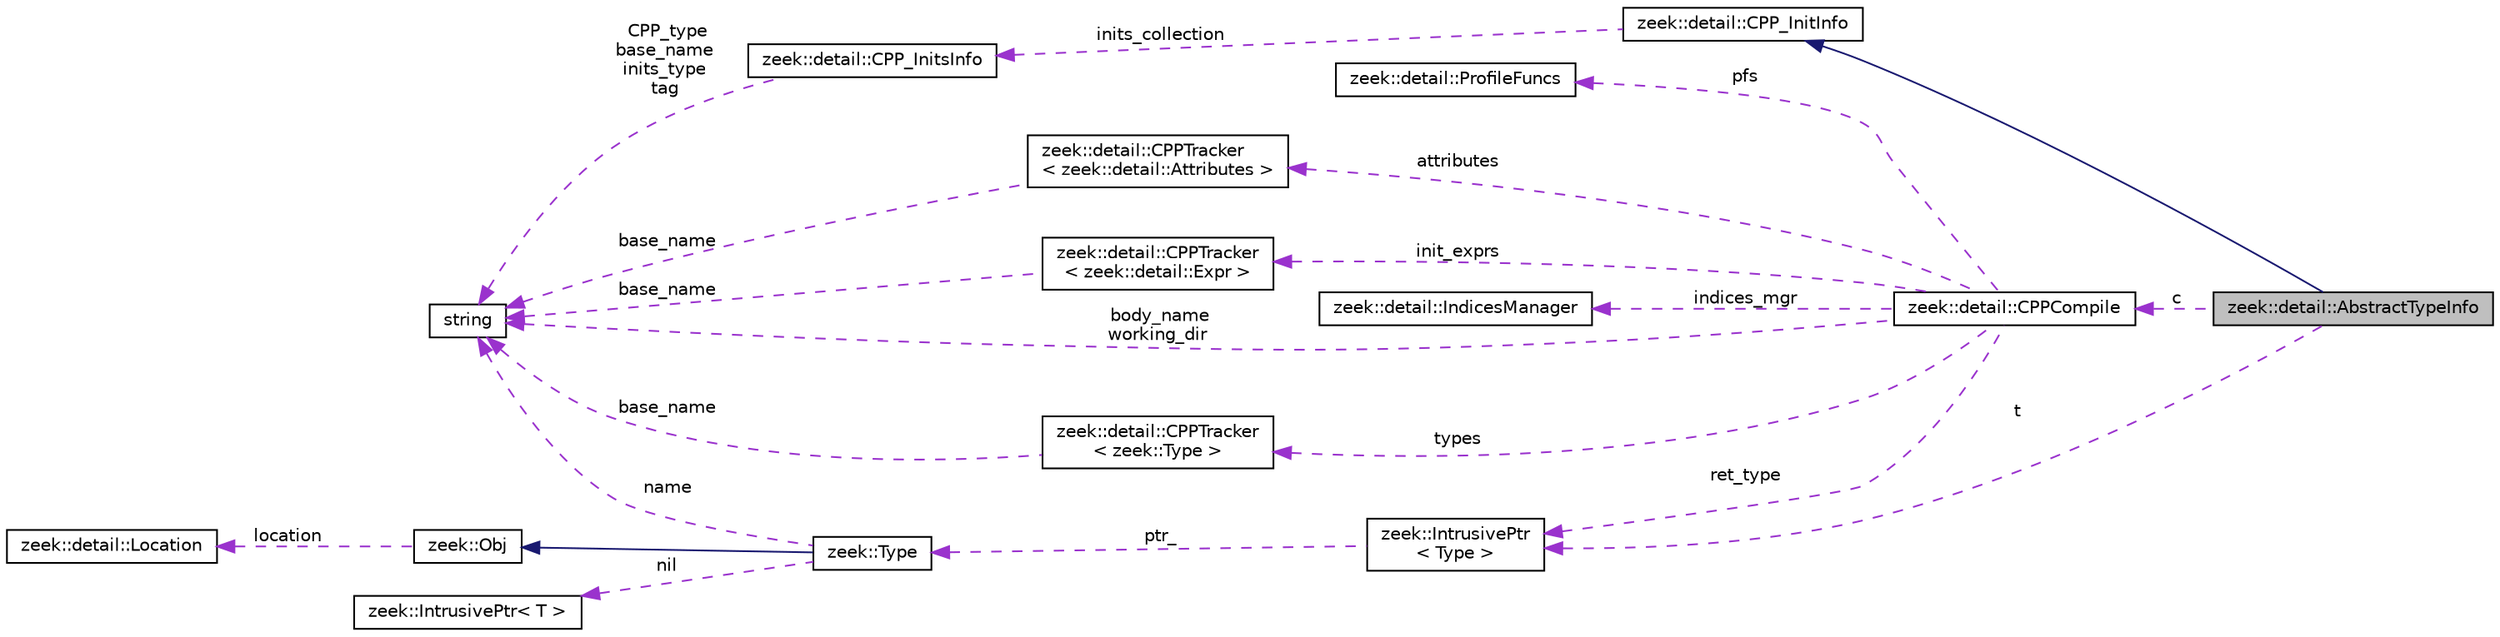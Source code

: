 digraph "zeek::detail::AbstractTypeInfo"
{
 // LATEX_PDF_SIZE
  edge [fontname="Helvetica",fontsize="10",labelfontname="Helvetica",labelfontsize="10"];
  node [fontname="Helvetica",fontsize="10",shape=record];
  rankdir="LR";
  Node1 [label="zeek::detail::AbstractTypeInfo",height=0.2,width=0.4,color="black", fillcolor="grey75", style="filled", fontcolor="black",tooltip=" "];
  Node2 -> Node1 [dir="back",color="midnightblue",fontsize="10",style="solid",fontname="Helvetica"];
  Node2 [label="zeek::detail::CPP_InitInfo",height=0.2,width=0.4,color="black", fillcolor="white", style="filled",URL="$de/dd6/classzeek_1_1detail_1_1CPP__InitInfo.html",tooltip=" "];
  Node3 -> Node2 [dir="back",color="darkorchid3",fontsize="10",style="dashed",label=" inits_collection" ,fontname="Helvetica"];
  Node3 [label="zeek::detail::CPP_InitsInfo",height=0.2,width=0.4,color="black", fillcolor="white", style="filled",URL="$d4/d31/classzeek_1_1detail_1_1CPP__InitsInfo.html",tooltip=" "];
  Node4 -> Node3 [dir="back",color="darkorchid3",fontsize="10",style="dashed",label=" CPP_type\nbase_name\ninits_type\ntag" ,fontname="Helvetica"];
  Node4 [label="string",height=0.2,width=0.4,color="black", fillcolor="white", style="filled",tooltip=" "];
  Node5 -> Node1 [dir="back",color="darkorchid3",fontsize="10",style="dashed",label=" c" ,fontname="Helvetica"];
  Node5 [label="zeek::detail::CPPCompile",height=0.2,width=0.4,color="black", fillcolor="white", style="filled",URL="$de/d9b/classzeek_1_1detail_1_1CPPCompile.html",tooltip=" "];
  Node6 -> Node5 [dir="back",color="darkorchid3",fontsize="10",style="dashed",label=" pfs" ,fontname="Helvetica"];
  Node6 [label="zeek::detail::ProfileFuncs",height=0.2,width=0.4,color="black", fillcolor="white", style="filled",URL="$d7/d54/classzeek_1_1detail_1_1ProfileFuncs.html",tooltip=" "];
  Node4 -> Node5 [dir="back",color="darkorchid3",fontsize="10",style="dashed",label=" body_name\nworking_dir" ,fontname="Helvetica"];
  Node7 -> Node5 [dir="back",color="darkorchid3",fontsize="10",style="dashed",label=" ret_type" ,fontname="Helvetica"];
  Node7 [label="zeek::IntrusivePtr\l\< Type \>",height=0.2,width=0.4,color="black", fillcolor="white", style="filled",URL="$d6/dba/classzeek_1_1IntrusivePtr.html",tooltip=" "];
  Node8 -> Node7 [dir="back",color="darkorchid3",fontsize="10",style="dashed",label=" ptr_" ,fontname="Helvetica"];
  Node8 [label="zeek::Type",height=0.2,width=0.4,color="black", fillcolor="white", style="filled",URL="$d0/d4f/classzeek_1_1Type.html",tooltip=" "];
  Node9 -> Node8 [dir="back",color="midnightblue",fontsize="10",style="solid",fontname="Helvetica"];
  Node9 [label="zeek::Obj",height=0.2,width=0.4,color="black", fillcolor="white", style="filled",URL="$dd/df1/classzeek_1_1Obj.html",tooltip=" "];
  Node10 -> Node9 [dir="back",color="darkorchid3",fontsize="10",style="dashed",label=" location" ,fontname="Helvetica"];
  Node10 [label="zeek::detail::Location",height=0.2,width=0.4,color="black", fillcolor="white", style="filled",URL="$d5/d1d/classzeek_1_1detail_1_1Location.html",tooltip=" "];
  Node11 -> Node8 [dir="back",color="darkorchid3",fontsize="10",style="dashed",label=" nil" ,fontname="Helvetica"];
  Node11 [label="zeek::IntrusivePtr\< T \>",height=0.2,width=0.4,color="black", fillcolor="white", style="filled",URL="$d6/dba/classzeek_1_1IntrusivePtr.html",tooltip=" "];
  Node4 -> Node8 [dir="back",color="darkorchid3",fontsize="10",style="dashed",label=" name" ,fontname="Helvetica"];
  Node12 -> Node5 [dir="back",color="darkorchid3",fontsize="10",style="dashed",label=" indices_mgr" ,fontname="Helvetica"];
  Node12 [label="zeek::detail::IndicesManager",height=0.2,width=0.4,color="black", fillcolor="white", style="filled",URL="$db/d2f/classzeek_1_1detail_1_1IndicesManager.html",tooltip=" "];
  Node13 -> Node5 [dir="back",color="darkorchid3",fontsize="10",style="dashed",label=" types" ,fontname="Helvetica"];
  Node13 [label="zeek::detail::CPPTracker\l\< zeek::Type \>",height=0.2,width=0.4,color="black", fillcolor="white", style="filled",URL="$d7/de9/classzeek_1_1detail_1_1CPPTracker.html",tooltip=" "];
  Node4 -> Node13 [dir="back",color="darkorchid3",fontsize="10",style="dashed",label=" base_name" ,fontname="Helvetica"];
  Node14 -> Node5 [dir="back",color="darkorchid3",fontsize="10",style="dashed",label=" attributes" ,fontname="Helvetica"];
  Node14 [label="zeek::detail::CPPTracker\l\< zeek::detail::Attributes \>",height=0.2,width=0.4,color="black", fillcolor="white", style="filled",URL="$d7/de9/classzeek_1_1detail_1_1CPPTracker.html",tooltip=" "];
  Node4 -> Node14 [dir="back",color="darkorchid3",fontsize="10",style="dashed",label=" base_name" ,fontname="Helvetica"];
  Node15 -> Node5 [dir="back",color="darkorchid3",fontsize="10",style="dashed",label=" init_exprs" ,fontname="Helvetica"];
  Node15 [label="zeek::detail::CPPTracker\l\< zeek::detail::Expr \>",height=0.2,width=0.4,color="black", fillcolor="white", style="filled",URL="$d7/de9/classzeek_1_1detail_1_1CPPTracker.html",tooltip=" "];
  Node4 -> Node15 [dir="back",color="darkorchid3",fontsize="10",style="dashed",label=" base_name" ,fontname="Helvetica"];
  Node7 -> Node1 [dir="back",color="darkorchid3",fontsize="10",style="dashed",label=" t" ,fontname="Helvetica"];
}
